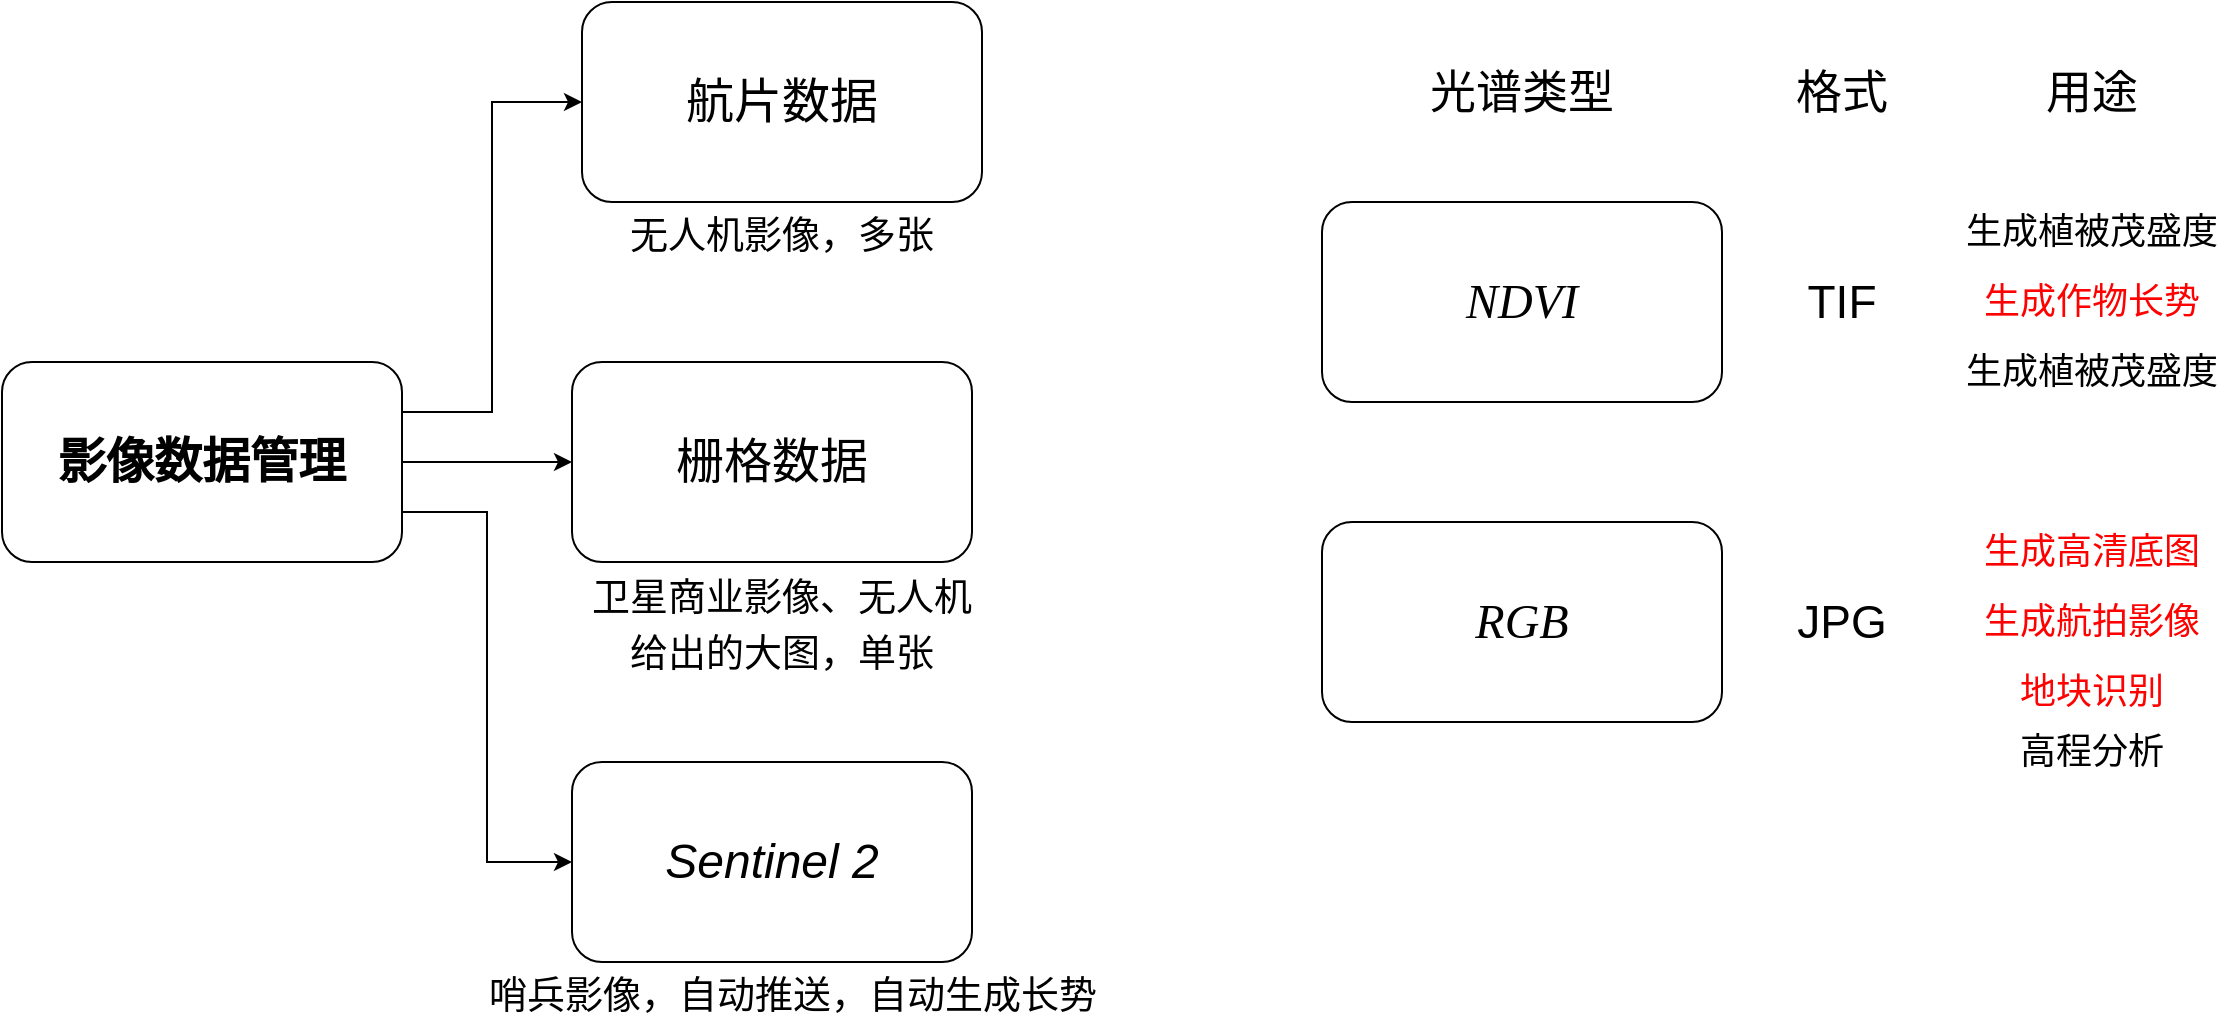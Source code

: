 <mxfile version="27.1.6">
  <diagram name="第 1 页" id="EWCGRqyuyG-UPrSn--Gp">
    <mxGraphModel dx="3383" dy="1858" grid="1" gridSize="10" guides="1" tooltips="1" connect="1" arrows="1" fold="1" page="0" pageScale="1" pageWidth="827" pageHeight="1169" math="0" shadow="0">
      <root>
        <mxCell id="0" />
        <mxCell id="1" parent="0" />
        <mxCell id="43ZJeblcSDLC2HeD9tNM-32" style="edgeStyle=orthogonalEdgeStyle;rounded=0;orthogonalLoop=1;jettySize=auto;html=1;exitX=1;exitY=0.5;exitDx=0;exitDy=0;entryX=0;entryY=0.5;entryDx=0;entryDy=0;" edge="1" parent="1" source="43ZJeblcSDLC2HeD9tNM-1" target="43ZJeblcSDLC2HeD9tNM-20">
          <mxGeometry relative="1" as="geometry" />
        </mxCell>
        <mxCell id="43ZJeblcSDLC2HeD9tNM-33" style="edgeStyle=orthogonalEdgeStyle;rounded=0;orthogonalLoop=1;jettySize=auto;html=1;exitX=1;exitY=0.25;exitDx=0;exitDy=0;entryX=0;entryY=0.5;entryDx=0;entryDy=0;" edge="1" parent="1" source="43ZJeblcSDLC2HeD9tNM-1" target="43ZJeblcSDLC2HeD9tNM-4">
          <mxGeometry relative="1" as="geometry" />
        </mxCell>
        <mxCell id="43ZJeblcSDLC2HeD9tNM-34" style="edgeStyle=orthogonalEdgeStyle;rounded=0;orthogonalLoop=1;jettySize=auto;html=1;exitX=1;exitY=0.75;exitDx=0;exitDy=0;entryX=0;entryY=0.5;entryDx=0;entryDy=0;" edge="1" parent="1" source="43ZJeblcSDLC2HeD9tNM-1" target="43ZJeblcSDLC2HeD9tNM-30">
          <mxGeometry relative="1" as="geometry" />
        </mxCell>
        <mxCell id="43ZJeblcSDLC2HeD9tNM-1" value="&lt;font style=&quot;font-size: 24px;&quot;&gt;影像数据管理&lt;/font&gt;" style="rounded=1;whiteSpace=wrap;html=1;fontStyle=1" vertex="1" parent="1">
          <mxGeometry x="-1450" y="-590" width="200" height="100" as="geometry" />
        </mxCell>
        <mxCell id="43ZJeblcSDLC2HeD9tNM-4" value="&lt;font style=&quot;font-size: 24px;&quot;&gt;航片数据&lt;/font&gt;" style="rounded=1;whiteSpace=wrap;html=1;fontStyle=0" vertex="1" parent="1">
          <mxGeometry x="-1160" y="-770" width="200" height="100" as="geometry" />
        </mxCell>
        <mxCell id="43ZJeblcSDLC2HeD9tNM-5" value="&lt;font style=&quot;font-size: 24px;&quot;&gt;NDVI&lt;/font&gt;" style="rounded=1;whiteSpace=wrap;html=1;fontStyle=2;fontFamily=Times New Roman;" vertex="1" parent="1">
          <mxGeometry x="-790" y="-670" width="200" height="100" as="geometry" />
        </mxCell>
        <mxCell id="43ZJeblcSDLC2HeD9tNM-8" value="&lt;font style=&quot;font-size: 24px;&quot;&gt;RGB&lt;/font&gt;" style="rounded=1;whiteSpace=wrap;html=1;fontStyle=2;fontFamily=Times New Roman;" vertex="1" parent="1">
          <mxGeometry x="-790" y="-510" width="200" height="100" as="geometry" />
        </mxCell>
        <mxCell id="43ZJeblcSDLC2HeD9tNM-9" value="用途" style="text;html=1;align=center;verticalAlign=middle;whiteSpace=wrap;rounded=0;fontSize=23;" vertex="1" parent="1">
          <mxGeometry x="-435" y="-740" width="60" height="30" as="geometry" />
        </mxCell>
        <mxCell id="43ZJeblcSDLC2HeD9tNM-11" value="生成植被茂盛度" style="text;html=1;align=center;verticalAlign=middle;whiteSpace=wrap;rounded=0;fontSize=18;" vertex="1" parent="1">
          <mxGeometry x="-470" y="-670" width="130" height="30" as="geometry" />
        </mxCell>
        <mxCell id="43ZJeblcSDLC2HeD9tNM-12" value="生成作物长势" style="text;html=1;align=center;verticalAlign=middle;whiteSpace=wrap;rounded=0;fontSize=18;fontColor=light-dark(#fe0101, #ededed);" vertex="1" parent="1">
          <mxGeometry x="-470" y="-635" width="130" height="30" as="geometry" />
        </mxCell>
        <mxCell id="43ZJeblcSDLC2HeD9tNM-13" value="生成植被茂盛度" style="text;html=1;align=center;verticalAlign=middle;whiteSpace=wrap;rounded=0;fontSize=18;" vertex="1" parent="1">
          <mxGeometry x="-470" y="-600" width="130" height="30" as="geometry" />
        </mxCell>
        <mxCell id="43ZJeblcSDLC2HeD9tNM-14" value="生成高清底图" style="text;html=1;align=center;verticalAlign=middle;whiteSpace=wrap;rounded=0;fontSize=18;fontColor=light-dark(#ff0000, #ededed);" vertex="1" parent="1">
          <mxGeometry x="-470" y="-510" width="130" height="30" as="geometry" />
        </mxCell>
        <mxCell id="43ZJeblcSDLC2HeD9tNM-15" value="生成航拍影像" style="text;html=1;align=center;verticalAlign=middle;whiteSpace=wrap;rounded=0;fontSize=18;fontColor=light-dark(#fe0101, #ededed);" vertex="1" parent="1">
          <mxGeometry x="-470" y="-475" width="130" height="30" as="geometry" />
        </mxCell>
        <mxCell id="43ZJeblcSDLC2HeD9tNM-16" value="高程分析" style="text;html=1;align=center;verticalAlign=middle;whiteSpace=wrap;rounded=0;fontSize=18;" vertex="1" parent="1">
          <mxGeometry x="-470" y="-410" width="130" height="30" as="geometry" />
        </mxCell>
        <mxCell id="43ZJeblcSDLC2HeD9tNM-18" value="TIF" style="text;html=1;align=center;verticalAlign=middle;whiteSpace=wrap;rounded=0;fontSize=23;" vertex="1" parent="1">
          <mxGeometry x="-560" y="-635" width="60" height="30" as="geometry" />
        </mxCell>
        <mxCell id="43ZJeblcSDLC2HeD9tNM-19" value="JPG" style="text;html=1;align=center;verticalAlign=middle;whiteSpace=wrap;rounded=0;fontSize=23;" vertex="1" parent="1">
          <mxGeometry x="-560" y="-475" width="60" height="30" as="geometry" />
        </mxCell>
        <mxCell id="43ZJeblcSDLC2HeD9tNM-20" value="&lt;font style=&quot;font-size: 24px;&quot;&gt;栅格数据&lt;/font&gt;" style="rounded=1;whiteSpace=wrap;html=1;fontStyle=0" vertex="1" parent="1">
          <mxGeometry x="-1165" y="-590" width="200" height="100" as="geometry" />
        </mxCell>
        <mxCell id="43ZJeblcSDLC2HeD9tNM-21" value="光谱类型" style="text;html=1;align=center;verticalAlign=middle;whiteSpace=wrap;rounded=0;fontSize=23;" vertex="1" parent="1">
          <mxGeometry x="-750" y="-740" width="120" height="30" as="geometry" />
        </mxCell>
        <mxCell id="43ZJeblcSDLC2HeD9tNM-22" value="格式" style="text;html=1;align=center;verticalAlign=middle;whiteSpace=wrap;rounded=0;fontSize=23;" vertex="1" parent="1">
          <mxGeometry x="-590" y="-740" width="120" height="30" as="geometry" />
        </mxCell>
        <mxCell id="43ZJeblcSDLC2HeD9tNM-28" value="&lt;span style=&quot;font-size: 19px;&quot;&gt;无人机影像，多张&lt;/span&gt;" style="text;html=1;align=center;verticalAlign=middle;whiteSpace=wrap;rounded=0;fontSize=23;" vertex="1" parent="1">
          <mxGeometry x="-1160" y="-670" width="200" height="30" as="geometry" />
        </mxCell>
        <mxCell id="43ZJeblcSDLC2HeD9tNM-29" value="&lt;span style=&quot;font-size: 19px;&quot;&gt;卫星商业影像、无人机&lt;/span&gt;&lt;div&gt;&lt;span style=&quot;font-size: 19px;&quot;&gt;给出的大图，单张&lt;/span&gt;&lt;/div&gt;" style="text;html=1;align=center;verticalAlign=middle;whiteSpace=wrap;rounded=0;fontSize=23;" vertex="1" parent="1">
          <mxGeometry x="-1200" y="-475" width="280" height="30" as="geometry" />
        </mxCell>
        <mxCell id="43ZJeblcSDLC2HeD9tNM-30" value="&lt;font style=&quot;font-size: 24px;&quot;&gt;Sentinel 2&lt;/font&gt;" style="rounded=1;whiteSpace=wrap;html=1;fontStyle=2" vertex="1" parent="1">
          <mxGeometry x="-1165" y="-390" width="200" height="100" as="geometry" />
        </mxCell>
        <mxCell id="43ZJeblcSDLC2HeD9tNM-31" value="&lt;span style=&quot;font-size: 19px;&quot;&gt;哨兵影像，自动推送，自动生成长势&lt;/span&gt;" style="text;html=1;align=center;verticalAlign=middle;whiteSpace=wrap;rounded=0;fontSize=23;" vertex="1" parent="1">
          <mxGeometry x="-1217.5" y="-290" width="325" height="30" as="geometry" />
        </mxCell>
        <mxCell id="43ZJeblcSDLC2HeD9tNM-38" value="地块识别" style="text;html=1;align=center;verticalAlign=middle;whiteSpace=wrap;rounded=0;fontSize=18;fontColor=light-dark(#fe0101, #ededed);" vertex="1" parent="1">
          <mxGeometry x="-470" y="-440" width="130" height="30" as="geometry" />
        </mxCell>
      </root>
    </mxGraphModel>
  </diagram>
</mxfile>
